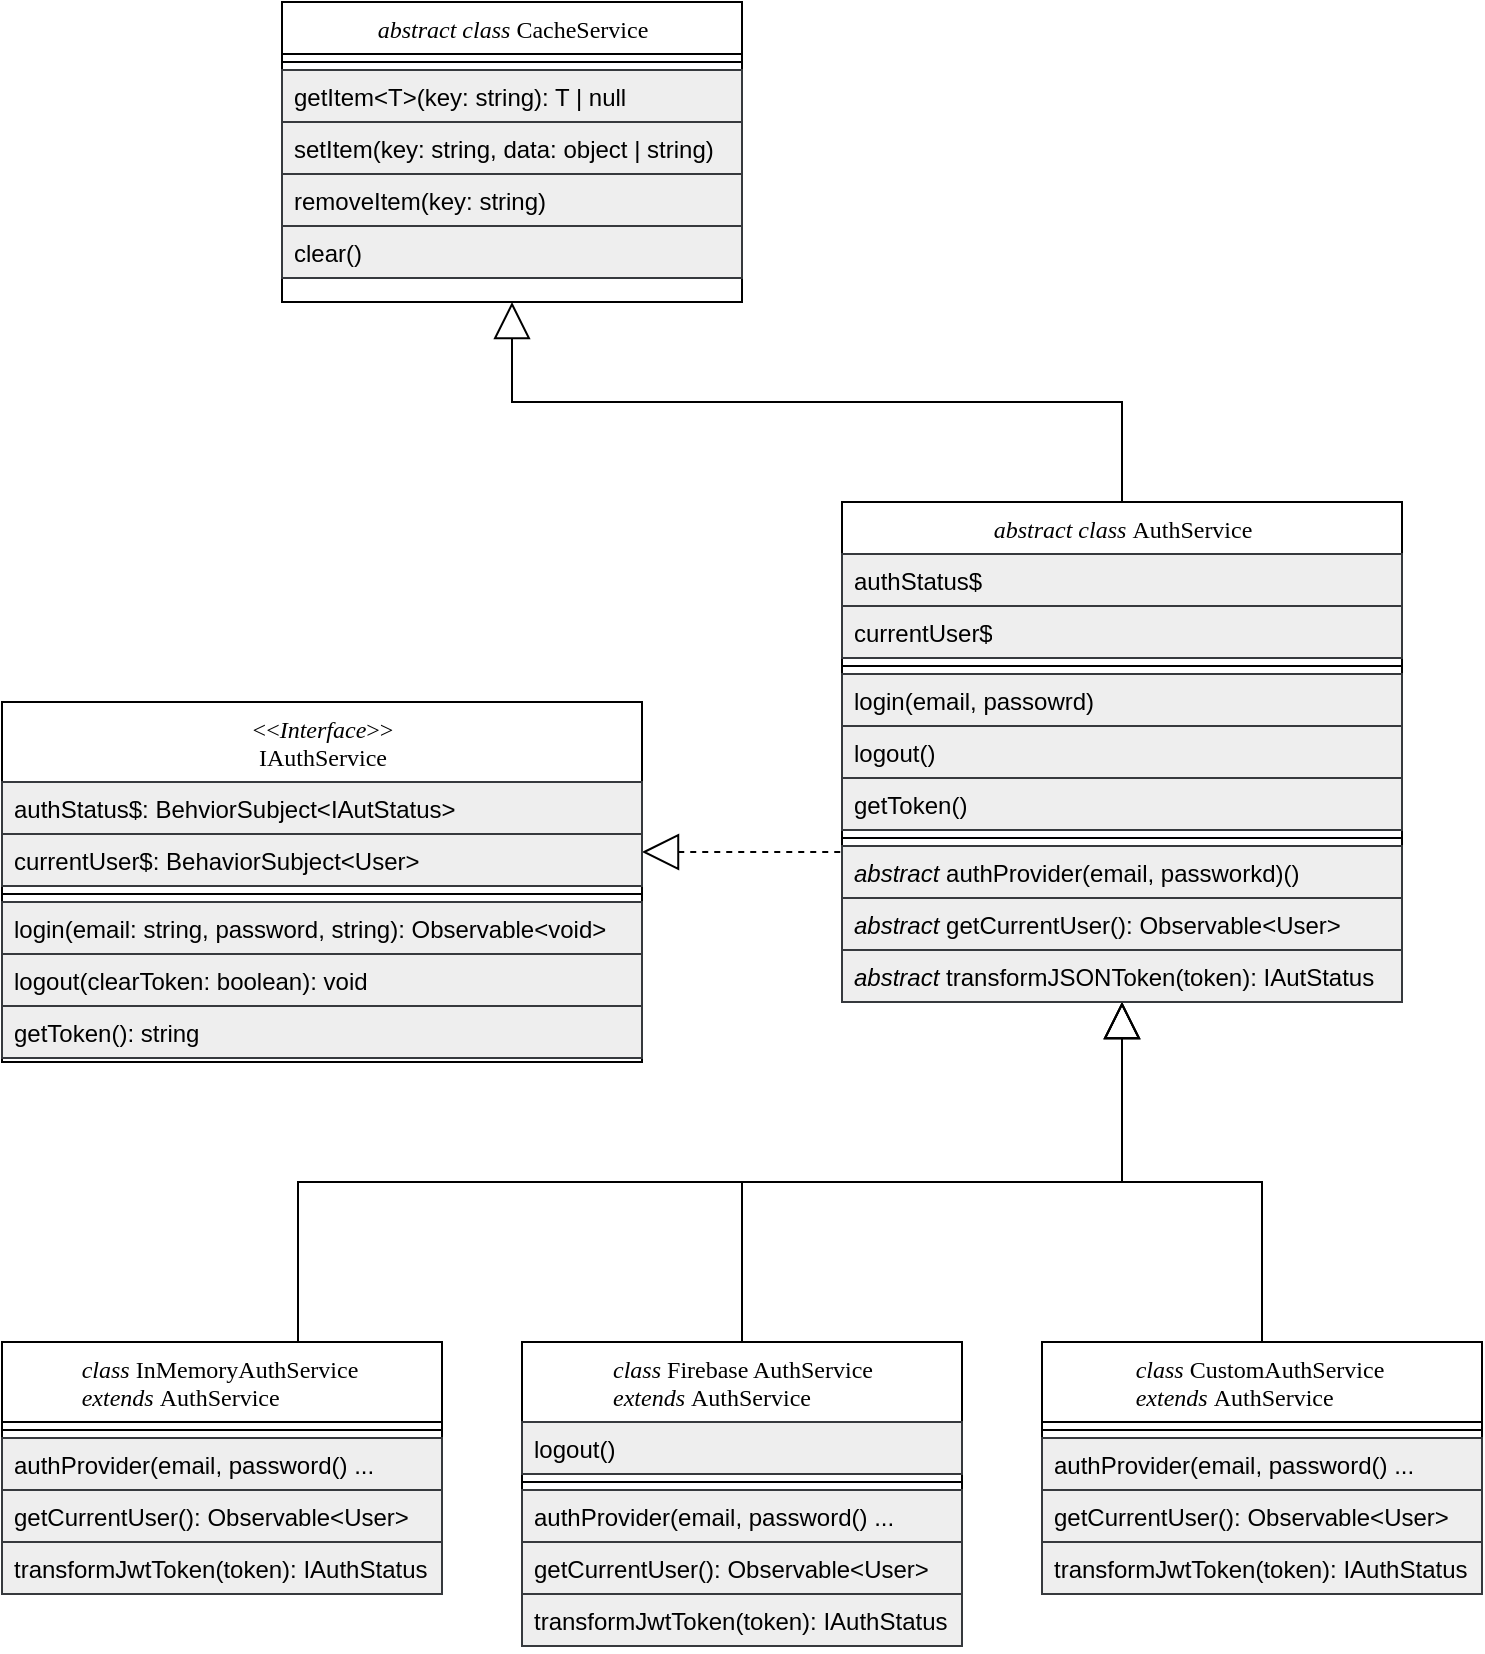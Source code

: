 <mxfile version="13.8.1" type="github">
  <diagram name="Page-1" id="9f46799a-70d6-7492-0946-bef42562c5a5">
    <mxGraphModel dx="2062" dy="1122" grid="1" gridSize="10" guides="1" tooltips="1" connect="1" arrows="1" fold="1" page="1" pageScale="1" pageWidth="850" pageHeight="1100" background="#ffffff" math="0" shadow="0">
      <root>
        <mxCell id="0" />
        <mxCell id="1" parent="0" />
        <mxCell id="78961159f06e98e8-122" style="edgeStyle=elbowEdgeStyle;html=1;labelBackgroundColor=none;startFill=0;startSize=16;endArrow=none;endFill=0;endSize=8;fontFamily=Verdana;fontSize=12;elbow=vertical;dashed=1;startArrow=block;rounded=0;strokeWidth=1;" parent="1" source="78961159f06e98e8-30" target="78961159f06e98e8-43" edge="1">
          <mxGeometry relative="1" as="geometry" />
        </mxCell>
        <mxCell id="78961159f06e98e8-17" value="&lt;span style=&quot;font-weight: normal&quot;&gt;&lt;i&gt;abstract class&lt;/i&gt; CacheService&lt;/span&gt;" style="swimlane;html=1;fontStyle=1;align=center;verticalAlign=top;childLayout=stackLayout;horizontal=1;startSize=26;horizontalStack=0;resizeParent=1;resizeLast=0;collapsible=1;marginBottom=0;swimlaneFillColor=#ffffff;rounded=0;shadow=0;comic=0;labelBackgroundColor=none;strokeWidth=1;fontFamily=Verdana;fontSize=12;" parent="1" vertex="1">
          <mxGeometry x="180" y="10" width="230" height="150" as="geometry" />
        </mxCell>
        <mxCell id="78961159f06e98e8-19" value="" style="line;html=1;strokeWidth=1;fillColor=none;align=left;verticalAlign=middle;spacingTop=-1;spacingLeft=3;spacingRight=3;rotatable=0;labelPosition=right;points=[];portConstraint=eastwest;" parent="78961159f06e98e8-17" vertex="1">
          <mxGeometry y="26" width="230" height="8" as="geometry" />
        </mxCell>
        <mxCell id="78961159f06e98e8-20" value="getItem&amp;lt;T&amp;gt;(key: string): T | null" style="text;html=1;strokeColor=#36393d;fillColor=#eeeeee;align=left;verticalAlign=top;spacingLeft=4;spacingRight=4;whiteSpace=wrap;overflow=hidden;rotatable=0;points=[[0,0.5],[1,0.5]];portConstraint=eastwest;" parent="78961159f06e98e8-17" vertex="1">
          <mxGeometry y="34" width="230" height="26" as="geometry" />
        </mxCell>
        <mxCell id="78961159f06e98e8-27" value="setItem(key: string, data: object | string)" style="text;html=1;strokeColor=#36393d;fillColor=#eeeeee;align=left;verticalAlign=top;spacingLeft=4;spacingRight=4;whiteSpace=wrap;overflow=hidden;rotatable=0;points=[[0,0.5],[1,0.5]];portConstraint=eastwest;" parent="78961159f06e98e8-17" vertex="1">
          <mxGeometry y="60" width="230" height="26" as="geometry" />
        </mxCell>
        <mxCell id="Gj1qU3hym3HrmNc60uJq-1" value="removeItem(key: string)" style="text;html=1;strokeColor=#36393d;fillColor=#eeeeee;align=left;verticalAlign=top;spacingLeft=4;spacingRight=4;whiteSpace=wrap;overflow=hidden;rotatable=0;points=[[0,0.5],[1,0.5]];portConstraint=eastwest;" vertex="1" parent="78961159f06e98e8-17">
          <mxGeometry y="86" width="230" height="26" as="geometry" />
        </mxCell>
        <mxCell id="Gj1qU3hym3HrmNc60uJq-2" value="clear()" style="text;html=1;strokeColor=#36393d;fillColor=#eeeeee;align=left;verticalAlign=top;spacingLeft=4;spacingRight=4;whiteSpace=wrap;overflow=hidden;rotatable=0;points=[[0,0.5],[1,0.5]];portConstraint=eastwest;" vertex="1" parent="78961159f06e98e8-17">
          <mxGeometry y="112" width="230" height="26" as="geometry" />
        </mxCell>
        <mxCell id="78961159f06e98e8-30" value="&lt;span style=&quot;font-weight: normal&quot;&gt;&amp;lt;&amp;lt;&lt;i&gt;Interface&lt;/i&gt;&amp;gt;&amp;gt;&lt;br&gt;IAuthService&lt;br&gt;&lt;/span&gt;" style="swimlane;html=1;fontStyle=1;align=center;verticalAlign=top;childLayout=stackLayout;horizontal=1;startSize=40;horizontalStack=0;resizeParent=1;resizeLast=0;collapsible=1;marginBottom=0;swimlaneFillColor=#ffffff;rounded=0;shadow=0;comic=0;labelBackgroundColor=none;strokeWidth=1;fontFamily=Verdana;fontSize=12;swimlaneLine=1;resizeHeight=0;" parent="1" vertex="1">
          <mxGeometry x="40" y="360" width="320" height="180" as="geometry">
            <mxRectangle x="60" y="220" width="130" height="30" as="alternateBounds" />
          </mxGeometry>
        </mxCell>
        <mxCell id="78961159f06e98e8-34" value="authStatus$: BehviorSubject&amp;lt;IAutStatus&amp;gt;" style="text;html=1;strokeColor=#36393d;fillColor=#eeeeee;align=left;verticalAlign=top;spacingLeft=4;spacingRight=4;whiteSpace=wrap;overflow=hidden;rotatable=0;points=[[0,0.5],[1,0.5]];portConstraint=eastwest;" parent="78961159f06e98e8-30" vertex="1">
          <mxGeometry y="40" width="320" height="26" as="geometry" />
        </mxCell>
        <mxCell id="78961159f06e98e8-36" value="currentUser$: BehaviorSubject&amp;lt;User&amp;gt;" style="text;html=1;strokeColor=#36393d;fillColor=#eeeeee;align=left;verticalAlign=top;spacingLeft=4;spacingRight=4;whiteSpace=wrap;overflow=hidden;rotatable=0;points=[[0,0.5],[1,0.5]];portConstraint=eastwest;" parent="78961159f06e98e8-30" vertex="1">
          <mxGeometry y="66" width="320" height="26" as="geometry" />
        </mxCell>
        <mxCell id="78961159f06e98e8-38" value="" style="line;html=1;strokeWidth=1;fillColor=none;align=left;verticalAlign=middle;spacingTop=-1;spacingLeft=3;spacingRight=3;rotatable=0;labelPosition=right;points=[];portConstraint=eastwest;" parent="78961159f06e98e8-30" vertex="1">
          <mxGeometry y="92" width="320" height="8" as="geometry" />
        </mxCell>
        <mxCell id="78961159f06e98e8-39" value="login(email: string, password, string): Observable&amp;lt;void&amp;gt;" style="text;html=1;strokeColor=#36393d;fillColor=#eeeeee;align=left;verticalAlign=top;spacingLeft=4;spacingRight=4;whiteSpace=wrap;overflow=hidden;rotatable=0;points=[[0,0.5],[1,0.5]];portConstraint=eastwest;" parent="78961159f06e98e8-30" vertex="1">
          <mxGeometry y="100" width="320" height="26" as="geometry" />
        </mxCell>
        <mxCell id="78961159f06e98e8-40" value="logout(clearToken: boolean): void" style="text;html=1;strokeColor=#36393d;fillColor=#eeeeee;align=left;verticalAlign=top;spacingLeft=4;spacingRight=4;whiteSpace=wrap;overflow=hidden;rotatable=0;points=[[0,0.5],[1,0.5]];portConstraint=eastwest;" parent="78961159f06e98e8-30" vertex="1">
          <mxGeometry y="126" width="320" height="26" as="geometry" />
        </mxCell>
        <mxCell id="78961159f06e98e8-42" value="getToken(): string" style="text;html=1;strokeColor=#36393d;fillColor=#eeeeee;align=left;verticalAlign=top;spacingLeft=4;spacingRight=4;whiteSpace=wrap;overflow=hidden;rotatable=0;points=[[0,0.5],[1,0.5]];portConstraint=eastwest;" parent="78961159f06e98e8-30" vertex="1">
          <mxGeometry y="152" width="320" height="26" as="geometry" />
        </mxCell>
        <mxCell id="Gj1qU3hym3HrmNc60uJq-16" style="edgeStyle=orthogonalEdgeStyle;rounded=0;orthogonalLoop=1;jettySize=auto;html=1;entryX=0.5;entryY=1;entryDx=0;entryDy=0;endArrow=block;endFill=0;endSize=16;startSize=8;" edge="1" parent="1" source="78961159f06e98e8-43" target="78961159f06e98e8-17">
          <mxGeometry relative="1" as="geometry">
            <Array as="points">
              <mxPoint x="600" y="210" />
              <mxPoint x="295" y="210" />
            </Array>
          </mxGeometry>
        </mxCell>
        <mxCell id="Gj1qU3hym3HrmNc60uJq-20" style="edgeStyle=orthogonalEdgeStyle;rounded=0;orthogonalLoop=1;jettySize=auto;html=1;startArrow=block;startFill=0;startSize=16;endArrow=none;endFill=0;endSize=8;targetPerimeterSpacing=10;strokeWidth=1;entryX=0.5;entryY=0;entryDx=0;entryDy=0;" edge="1" parent="1" source="78961159f06e98e8-43" target="78961159f06e98e8-108">
          <mxGeometry relative="1" as="geometry" />
        </mxCell>
        <mxCell id="Gj1qU3hym3HrmNc60uJq-21" style="edgeStyle=orthogonalEdgeStyle;rounded=0;orthogonalLoop=1;jettySize=auto;html=1;startArrow=block;startFill=0;startSize=16;endArrow=none;endFill=0;endSize=8;targetPerimeterSpacing=10;strokeWidth=1;entryX=0.5;entryY=0;entryDx=0;entryDy=0;" edge="1" parent="1" source="78961159f06e98e8-43" target="78961159f06e98e8-95">
          <mxGeometry relative="1" as="geometry" />
        </mxCell>
        <mxCell id="Gj1qU3hym3HrmNc60uJq-23" style="edgeStyle=orthogonalEdgeStyle;rounded=0;orthogonalLoop=1;jettySize=auto;html=1;entryX=0.592;entryY=0;entryDx=0;entryDy=0;entryPerimeter=0;startArrow=block;startFill=0;startSize=16;endArrow=none;endFill=0;endSize=8;targetPerimeterSpacing=10;strokeWidth=1;" edge="1" parent="1" source="78961159f06e98e8-43" target="78961159f06e98e8-82">
          <mxGeometry relative="1" as="geometry">
            <Array as="points">
              <mxPoint x="600" y="600" />
              <mxPoint x="188" y="600" />
            </Array>
          </mxGeometry>
        </mxCell>
        <mxCell id="78961159f06e98e8-43" value="&lt;span style=&quot;font-weight: normal&quot;&gt;&lt;i&gt;abstract class&lt;/i&gt;&amp;nbsp;AuthService&lt;/span&gt;" style="swimlane;html=1;fontStyle=1;align=center;verticalAlign=top;childLayout=stackLayout;horizontal=1;startSize=26;horizontalStack=0;resizeParent=1;resizeLast=0;collapsible=1;marginBottom=0;swimlaneFillColor=#ffffff;rounded=0;shadow=0;comic=0;labelBackgroundColor=none;strokeWidth=1;fontFamily=Verdana;fontSize=12" parent="1" vertex="1">
          <mxGeometry x="460" y="260" width="280" height="250" as="geometry" />
        </mxCell>
        <mxCell id="78961159f06e98e8-44" value="authStatus$" style="text;html=1;strokeColor=#36393d;fillColor=#eeeeee;align=left;verticalAlign=top;spacingLeft=4;spacingRight=4;whiteSpace=wrap;overflow=hidden;rotatable=0;points=[[0,0.5],[1,0.5]];portConstraint=eastwest;" parent="78961159f06e98e8-43" vertex="1">
          <mxGeometry y="26" width="280" height="26" as="geometry" />
        </mxCell>
        <mxCell id="78961159f06e98e8-45" value="currentUser$" style="text;html=1;strokeColor=#36393d;fillColor=#eeeeee;align=left;verticalAlign=top;spacingLeft=4;spacingRight=4;whiteSpace=wrap;overflow=hidden;rotatable=0;points=[[0,0.5],[1,0.5]];portConstraint=eastwest;" parent="78961159f06e98e8-43" vertex="1">
          <mxGeometry y="52" width="280" height="26" as="geometry" />
        </mxCell>
        <mxCell id="78961159f06e98e8-51" value="" style="line;html=1;strokeWidth=1;fillColor=none;align=left;verticalAlign=middle;spacingTop=-1;spacingLeft=3;spacingRight=3;rotatable=0;labelPosition=right;points=[];portConstraint=eastwest;" parent="78961159f06e98e8-43" vertex="1">
          <mxGeometry y="78" width="280" height="8" as="geometry" />
        </mxCell>
        <mxCell id="78961159f06e98e8-52" value="login(email, passowrd)" style="text;html=1;strokeColor=#36393d;fillColor=#eeeeee;align=left;verticalAlign=top;spacingLeft=4;spacingRight=4;whiteSpace=wrap;overflow=hidden;rotatable=0;points=[[0,0.5],[1,0.5]];portConstraint=eastwest;" parent="78961159f06e98e8-43" vertex="1">
          <mxGeometry y="86" width="280" height="26" as="geometry" />
        </mxCell>
        <mxCell id="78961159f06e98e8-53" value="logout()" style="text;html=1;strokeColor=#36393d;fillColor=#eeeeee;align=left;verticalAlign=top;spacingLeft=4;spacingRight=4;whiteSpace=wrap;overflow=hidden;rotatable=0;points=[[0,0.5],[1,0.5]];portConstraint=eastwest;" parent="78961159f06e98e8-43" vertex="1">
          <mxGeometry y="112" width="280" height="26" as="geometry" />
        </mxCell>
        <mxCell id="Gj1qU3hym3HrmNc60uJq-4" value="getToken()" style="text;html=1;strokeColor=#36393d;fillColor=#eeeeee;align=left;verticalAlign=top;spacingLeft=4;spacingRight=4;whiteSpace=wrap;overflow=hidden;rotatable=0;points=[[0,0.5],[1,0.5]];portConstraint=eastwest;" vertex="1" parent="78961159f06e98e8-43">
          <mxGeometry y="138" width="280" height="26" as="geometry" />
        </mxCell>
        <mxCell id="Gj1qU3hym3HrmNc60uJq-6" value="" style="line;html=1;strokeWidth=1;fillColor=none;align=left;verticalAlign=middle;spacingTop=-1;spacingLeft=3;spacingRight=3;rotatable=0;labelPosition=right;points=[];portConstraint=eastwest;" vertex="1" parent="78961159f06e98e8-43">
          <mxGeometry y="164" width="280" height="8" as="geometry" />
        </mxCell>
        <mxCell id="Gj1qU3hym3HrmNc60uJq-7" value="&lt;i&gt;abstract&lt;/i&gt;&amp;nbsp;authProvider(email, passworkd)()" style="text;html=1;strokeColor=#36393d;fillColor=#eeeeee;align=left;verticalAlign=top;spacingLeft=4;spacingRight=4;whiteSpace=wrap;overflow=hidden;rotatable=0;points=[[0,0.5],[1,0.5]];portConstraint=eastwest;" vertex="1" parent="78961159f06e98e8-43">
          <mxGeometry y="172" width="280" height="26" as="geometry" />
        </mxCell>
        <mxCell id="Gj1qU3hym3HrmNc60uJq-8" value="&lt;i&gt;abstract&lt;/i&gt;&amp;nbsp;getCurrentUser(): Observable&amp;lt;User&amp;gt;" style="text;html=1;strokeColor=#36393d;fillColor=#eeeeee;align=left;verticalAlign=top;spacingLeft=4;spacingRight=4;whiteSpace=wrap;overflow=hidden;rotatable=0;points=[[0,0.5],[1,0.5]];portConstraint=eastwest;" vertex="1" parent="78961159f06e98e8-43">
          <mxGeometry y="198" width="280" height="26" as="geometry" />
        </mxCell>
        <mxCell id="Gj1qU3hym3HrmNc60uJq-9" value="&lt;i&gt;abstract&lt;/i&gt;&amp;nbsp;transformJSONToken(token): IAutStatus" style="text;html=1;strokeColor=#36393d;fillColor=#eeeeee;align=left;verticalAlign=top;spacingLeft=4;spacingRight=4;whiteSpace=wrap;overflow=hidden;rotatable=0;points=[[0,0.5],[1,0.5]];portConstraint=eastwest;" vertex="1" parent="78961159f06e98e8-43">
          <mxGeometry y="224" width="280" height="26" as="geometry" />
        </mxCell>
        <mxCell id="78961159f06e98e8-82" value="&lt;div&gt;&lt;i style=&quot;font-weight: normal&quot;&gt;class&lt;/i&gt;&lt;span style=&quot;font-weight: normal&quot;&gt;&amp;nbsp;InMemoryAuthService&amp;nbsp;&lt;/span&gt;&lt;/div&gt;&lt;span style=&quot;font-weight: normal&quot;&gt;&lt;div style=&quot;text-align: left&quot;&gt;&lt;i&gt;extends&lt;/i&gt;&lt;span&gt;&amp;nbsp;AuthService&lt;/span&gt;&lt;/div&gt;&lt;/span&gt;" style="swimlane;html=1;fontStyle=1;align=center;verticalAlign=top;childLayout=stackLayout;horizontal=1;startSize=40;horizontalStack=0;resizeParent=1;resizeLast=0;collapsible=1;marginBottom=0;swimlaneFillColor=#ffffff;rounded=0;shadow=0;comic=0;labelBackgroundColor=none;strokeWidth=1;fontFamily=Verdana;fontSize=12" parent="1" vertex="1">
          <mxGeometry x="40" y="680" width="220" height="126" as="geometry" />
        </mxCell>
        <mxCell id="78961159f06e98e8-90" value="" style="line;html=1;strokeWidth=1;fillColor=none;align=left;verticalAlign=middle;spacingTop=-1;spacingLeft=3;spacingRight=3;rotatable=0;labelPosition=right;points=[];portConstraint=eastwest;" parent="78961159f06e98e8-82" vertex="1">
          <mxGeometry y="40" width="220" height="8" as="geometry" />
        </mxCell>
        <mxCell id="78961159f06e98e8-91" value="authProvider(email, password() ..." style="text;html=1;strokeColor=#36393d;fillColor=#eeeeee;align=left;verticalAlign=top;spacingLeft=4;spacingRight=4;whiteSpace=wrap;overflow=hidden;rotatable=0;points=[[0,0.5],[1,0.5]];portConstraint=eastwest;" parent="78961159f06e98e8-82" vertex="1">
          <mxGeometry y="48" width="220" height="26" as="geometry" />
        </mxCell>
        <mxCell id="78961159f06e98e8-94" value="getCurrentUser(): Observable&amp;lt;User&amp;gt;" style="text;html=1;strokeColor=#36393d;fillColor=#eeeeee;align=left;verticalAlign=top;spacingLeft=4;spacingRight=4;whiteSpace=wrap;overflow=hidden;rotatable=0;points=[[0,0.5],[1,0.5]];portConstraint=eastwest;" parent="78961159f06e98e8-82" vertex="1">
          <mxGeometry y="74" width="220" height="26" as="geometry" />
        </mxCell>
        <mxCell id="Gj1qU3hym3HrmNc60uJq-17" value="transformJwtToken(token): IAuthStatus" style="text;html=1;strokeColor=#36393d;fillColor=#eeeeee;align=left;verticalAlign=top;spacingLeft=4;spacingRight=4;whiteSpace=wrap;overflow=hidden;rotatable=0;points=[[0,0.5],[1,0.5]];portConstraint=eastwest;" vertex="1" parent="78961159f06e98e8-82">
          <mxGeometry y="100" width="220" height="26" as="geometry" />
        </mxCell>
        <mxCell id="78961159f06e98e8-95" value="&lt;div style=&quot;text-align: left&quot;&gt;&lt;i style=&quot;font-weight: normal&quot;&gt;class&lt;/i&gt;&lt;span style=&quot;font-weight: normal&quot;&gt;&amp;nbsp;Firebase AuthService&lt;/span&gt;&lt;/div&gt;&lt;span style=&quot;font-weight: normal&quot;&gt;&lt;div style=&quot;text-align: left&quot;&gt;&lt;i&gt;extends&lt;/i&gt;&lt;span&gt;&amp;nbsp;AuthService&lt;/span&gt;&lt;/div&gt;&lt;/span&gt;" style="swimlane;html=1;fontStyle=1;align=center;verticalAlign=top;childLayout=stackLayout;horizontal=1;startSize=40;horizontalStack=0;resizeParent=1;resizeLast=0;collapsible=1;marginBottom=0;swimlaneFillColor=#ffffff;rounded=0;shadow=0;comic=0;labelBackgroundColor=none;strokeWidth=1;fillColor=none;fontFamily=Verdana;fontSize=12" parent="1" vertex="1">
          <mxGeometry x="300" y="680" width="220" height="152" as="geometry" />
        </mxCell>
        <mxCell id="78961159f06e98e8-102" value="logout()" style="text;html=1;strokeColor=#36393d;fillColor=#eeeeee;align=left;verticalAlign=top;spacingLeft=4;spacingRight=4;whiteSpace=wrap;overflow=hidden;rotatable=0;points=[[0,0.5],[1,0.5]];portConstraint=eastwest;" parent="78961159f06e98e8-95" vertex="1">
          <mxGeometry y="40" width="220" height="26" as="geometry" />
        </mxCell>
        <mxCell id="78961159f06e98e8-103" value="" style="line;html=1;strokeWidth=1;fillColor=none;align=left;verticalAlign=middle;spacingTop=-1;spacingLeft=3;spacingRight=3;rotatable=0;labelPosition=right;points=[];portConstraint=eastwest;" parent="78961159f06e98e8-95" vertex="1">
          <mxGeometry y="66" width="220" height="8" as="geometry" />
        </mxCell>
        <mxCell id="Gj1qU3hym3HrmNc60uJq-24" value="authProvider(email, password() ..." style="text;html=1;strokeColor=#36393d;fillColor=#eeeeee;align=left;verticalAlign=top;spacingLeft=4;spacingRight=4;whiteSpace=wrap;overflow=hidden;rotatable=0;points=[[0,0.5],[1,0.5]];portConstraint=eastwest;" vertex="1" parent="78961159f06e98e8-95">
          <mxGeometry y="74" width="220" height="26" as="geometry" />
        </mxCell>
        <mxCell id="Gj1qU3hym3HrmNc60uJq-25" value="getCurrentUser(): Observable&amp;lt;User&amp;gt;" style="text;html=1;strokeColor=#36393d;fillColor=#eeeeee;align=left;verticalAlign=top;spacingLeft=4;spacingRight=4;whiteSpace=wrap;overflow=hidden;rotatable=0;points=[[0,0.5],[1,0.5]];portConstraint=eastwest;" vertex="1" parent="78961159f06e98e8-95">
          <mxGeometry y="100" width="220" height="26" as="geometry" />
        </mxCell>
        <mxCell id="Gj1qU3hym3HrmNc60uJq-26" value="transformJwtToken(token): IAuthStatus" style="text;html=1;strokeColor=#36393d;fillColor=#eeeeee;align=left;verticalAlign=top;spacingLeft=4;spacingRight=4;whiteSpace=wrap;overflow=hidden;rotatable=0;points=[[0,0.5],[1,0.5]];portConstraint=eastwest;" vertex="1" parent="78961159f06e98e8-95">
          <mxGeometry y="126" width="220" height="26" as="geometry" />
        </mxCell>
        <mxCell id="78961159f06e98e8-108" value="&lt;span style=&quot;font-weight: normal&quot;&gt;&lt;i&gt;class&lt;/i&gt;&amp;nbsp;CustomAuthService&amp;nbsp;&lt;br&gt;&lt;div style=&quot;text-align: left&quot;&gt;&lt;i&gt;extends&lt;/i&gt;&lt;span&gt;&amp;nbsp;AuthService&lt;/span&gt;&lt;/div&gt;&lt;/span&gt;" style="swimlane;html=1;fontStyle=1;align=center;verticalAlign=top;childLayout=stackLayout;horizontal=1;startSize=40;horizontalStack=0;resizeParent=1;resizeLast=0;collapsible=1;marginBottom=0;swimlaneFillColor=#ffffff;rounded=0;shadow=0;comic=0;labelBackgroundColor=none;strokeWidth=1;fillColor=none;fontFamily=Verdana;fontSize=12" parent="1" vertex="1">
          <mxGeometry x="560" y="680" width="220" height="126" as="geometry" />
        </mxCell>
        <mxCell id="78961159f06e98e8-116" value="" style="line;html=1;strokeWidth=1;fillColor=none;align=left;verticalAlign=middle;spacingTop=-1;spacingLeft=3;spacingRight=3;rotatable=0;labelPosition=right;points=[];portConstraint=eastwest;" parent="78961159f06e98e8-108" vertex="1">
          <mxGeometry y="40" width="220" height="8" as="geometry" />
        </mxCell>
        <mxCell id="Gj1qU3hym3HrmNc60uJq-30" value="authProvider(email, password() ..." style="text;html=1;strokeColor=#36393d;fillColor=#eeeeee;align=left;verticalAlign=top;spacingLeft=4;spacingRight=4;whiteSpace=wrap;overflow=hidden;rotatable=0;points=[[0,0.5],[1,0.5]];portConstraint=eastwest;" vertex="1" parent="78961159f06e98e8-108">
          <mxGeometry y="48" width="220" height="26" as="geometry" />
        </mxCell>
        <mxCell id="Gj1qU3hym3HrmNc60uJq-31" value="getCurrentUser(): Observable&amp;lt;User&amp;gt;" style="text;html=1;strokeColor=#36393d;fillColor=#eeeeee;align=left;verticalAlign=top;spacingLeft=4;spacingRight=4;whiteSpace=wrap;overflow=hidden;rotatable=0;points=[[0,0.5],[1,0.5]];portConstraint=eastwest;" vertex="1" parent="78961159f06e98e8-108">
          <mxGeometry y="74" width="220" height="26" as="geometry" />
        </mxCell>
        <mxCell id="Gj1qU3hym3HrmNc60uJq-32" value="transformJwtToken(token): IAuthStatus" style="text;html=1;strokeColor=#36393d;fillColor=#eeeeee;align=left;verticalAlign=top;spacingLeft=4;spacingRight=4;whiteSpace=wrap;overflow=hidden;rotatable=0;points=[[0,0.5],[1,0.5]];portConstraint=eastwest;" vertex="1" parent="78961159f06e98e8-108">
          <mxGeometry y="100" width="220" height="26" as="geometry" />
        </mxCell>
      </root>
    </mxGraphModel>
  </diagram>
</mxfile>

